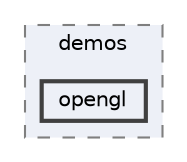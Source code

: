 digraph "external/taskflow/3rd-party/eigen-3.3.7/demos/opengl"
{
 // LATEX_PDF_SIZE
  bgcolor="transparent";
  edge [fontname=Helvetica,fontsize=10,labelfontname=Helvetica,labelfontsize=10];
  node [fontname=Helvetica,fontsize=10,shape=box,height=0.2,width=0.4];
  compound=true
  subgraph clusterdir_ab37186d1e9e166f512a3e00155b6939 {
    graph [ bgcolor="#edf0f7", pencolor="grey50", label="demos", fontname=Helvetica,fontsize=10 style="filled,dashed", URL="dir_ab37186d1e9e166f512a3e00155b6939.html",tooltip=""]
  dir_a3ed67f696610e2637ed17186c458786 [label="opengl", fillcolor="#edf0f7", color="grey25", style="filled,bold", URL="dir_a3ed67f696610e2637ed17186c458786.html",tooltip=""];
  }
}
